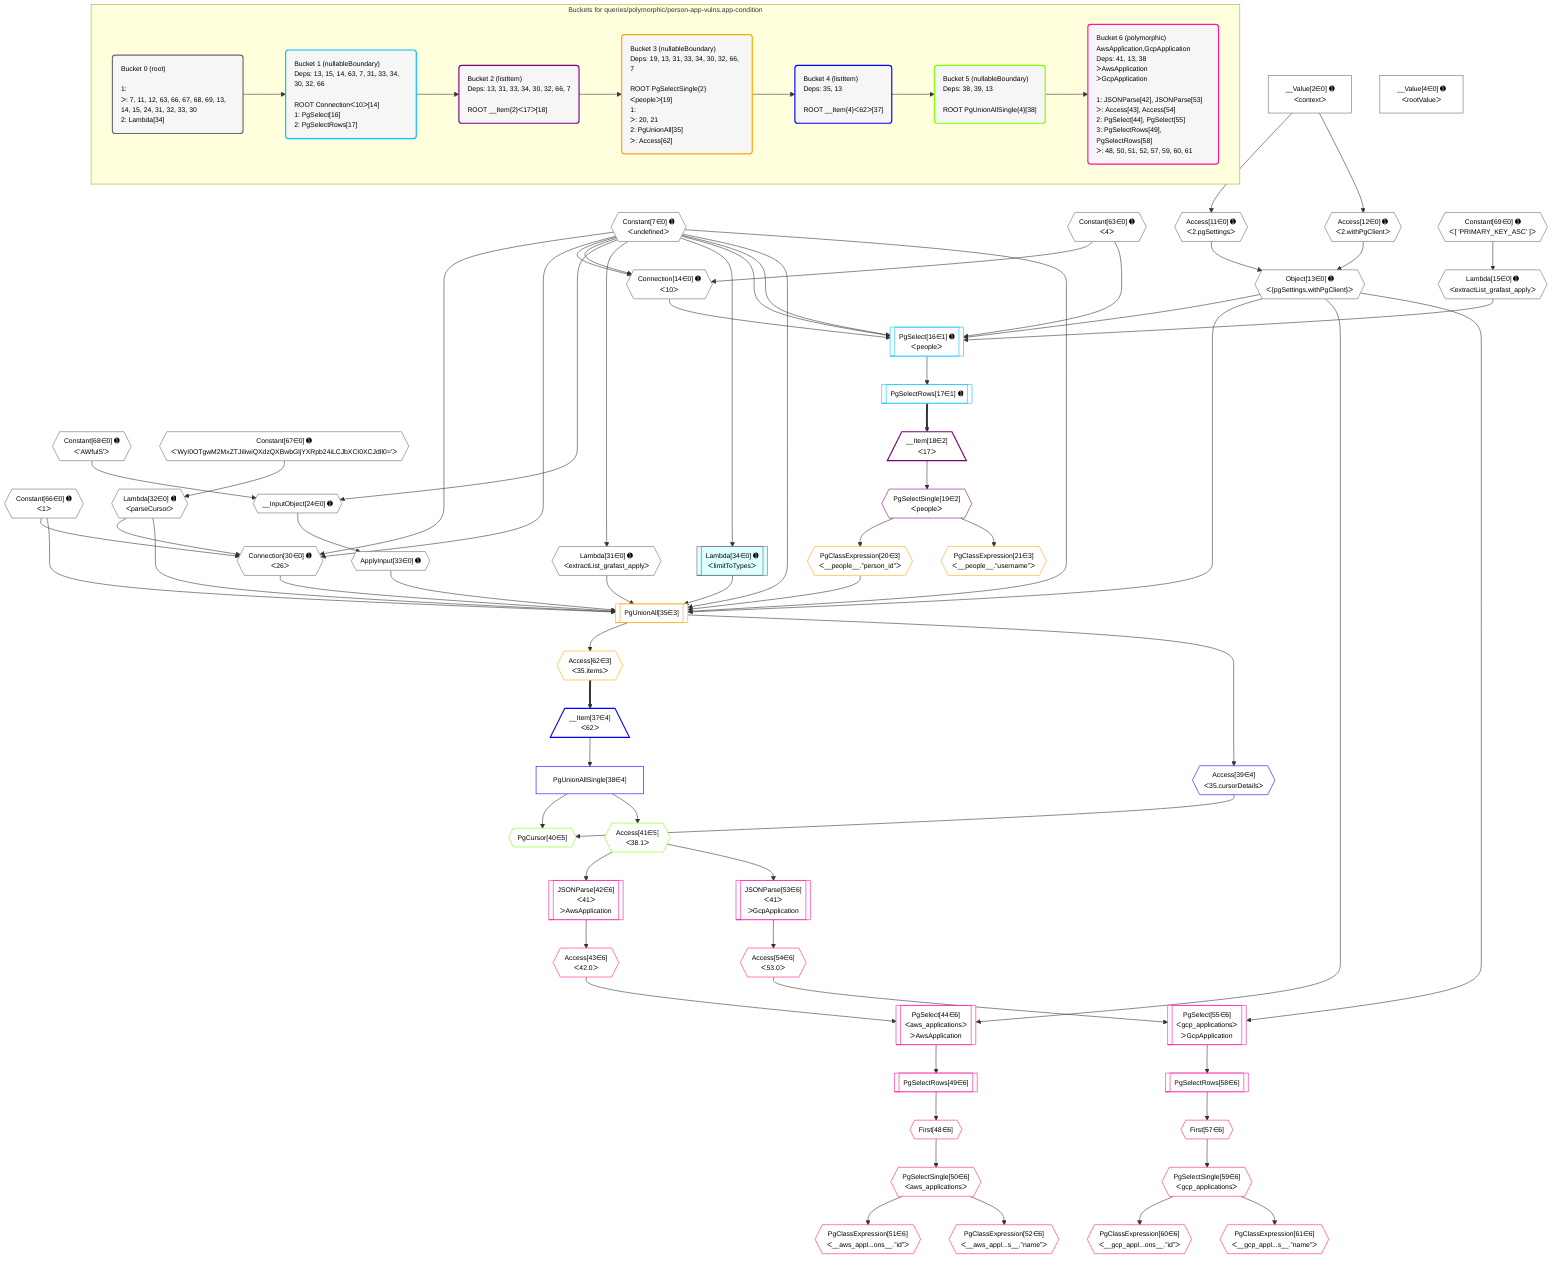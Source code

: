 %%{init: {'themeVariables': { 'fontSize': '12px'}}}%%
graph TD
    classDef path fill:#eee,stroke:#000,color:#000
    classDef plan fill:#fff,stroke-width:1px,color:#000
    classDef itemplan fill:#fff,stroke-width:2px,color:#000
    classDef unbatchedplan fill:#dff,stroke-width:1px,color:#000
    classDef sideeffectplan fill:#fcc,stroke-width:2px,color:#000
    classDef bucket fill:#f6f6f6,color:#000,stroke-width:2px,text-align:left


    %% plan dependencies
    Connection30{{"Connection[30∈0] ➊<br />ᐸ26ᐳ"}}:::plan
    Constant66{{"Constant[66∈0] ➊<br />ᐸ1ᐳ"}}:::plan
    Constant7{{"Constant[7∈0] ➊<br />ᐸundefinedᐳ"}}:::plan
    Lambda32{{"Lambda[32∈0] ➊<br />ᐸparseCursorᐳ"}}:::plan
    Constant66 & Constant7 & Constant7 & Lambda32 --> Connection30
    Connection14{{"Connection[14∈0] ➊<br />ᐸ10ᐳ"}}:::plan
    Constant63{{"Constant[63∈0] ➊<br />ᐸ4ᐳ"}}:::plan
    Constant63 & Constant7 & Constant7 --> Connection14
    Object13{{"Object[13∈0] ➊<br />ᐸ{pgSettings,withPgClient}ᐳ"}}:::plan
    Access11{{"Access[11∈0] ➊<br />ᐸ2.pgSettingsᐳ"}}:::plan
    Access12{{"Access[12∈0] ➊<br />ᐸ2.withPgClientᐳ"}}:::plan
    Access11 & Access12 --> Object13
    __InputObject24{{"__InputObject[24∈0] ➊"}}:::plan
    Constant68{{"Constant[68∈0] ➊<br />ᐸ'AWfulS'ᐳ"}}:::plan
    Constant7 & Constant68 --> __InputObject24
    __Value2["__Value[2∈0] ➊<br />ᐸcontextᐳ"]:::plan
    __Value2 --> Access11
    __Value2 --> Access12
    Lambda15{{"Lambda[15∈0] ➊<br />ᐸextractList_grafast_applyᐳ"}}:::plan
    Constant69{{"Constant[69∈0] ➊<br />ᐸ[ 'PRIMARY_KEY_ASC' ]ᐳ"}}:::plan
    Constant69 --> Lambda15
    Lambda31{{"Lambda[31∈0] ➊<br />ᐸextractList_grafast_applyᐳ"}}:::plan
    Constant7 --> Lambda31
    Constant67{{"Constant[67∈0] ➊<br />ᐸ'WyI0OTgwM2MxZTJiIiwiQXdzQXBwbGljYXRpb24iLCJbXCI0XCJdIl0='ᐳ"}}:::plan
    Constant67 --> Lambda32
    ApplyInput33{{"ApplyInput[33∈0] ➊"}}:::plan
    __InputObject24 --> ApplyInput33
    Lambda34[["Lambda[34∈0] ➊<br />ᐸlimitToTypesᐳ"]]:::unbatchedplan
    Constant7 --> Lambda34
    __Value4["__Value[4∈0] ➊<br />ᐸrootValueᐳ"]:::plan
    PgSelect16[["PgSelect[16∈1] ➊<br />ᐸpeopleᐳ"]]:::plan
    Object13 & Lambda15 & Connection14 & Constant63 & Constant7 & Constant7 --> PgSelect16
    PgSelectRows17[["PgSelectRows[17∈1] ➊"]]:::plan
    PgSelect16 --> PgSelectRows17
    __Item18[/"__Item[18∈2]<br />ᐸ17ᐳ"\]:::itemplan
    PgSelectRows17 ==> __Item18
    PgSelectSingle19{{"PgSelectSingle[19∈2]<br />ᐸpeopleᐳ"}}:::plan
    __Item18 --> PgSelectSingle19
    PgUnionAll35[["PgUnionAll[35∈3]"]]:::plan
    PgClassExpression20{{"PgClassExpression[20∈3]<br />ᐸ__people__.”person_id”ᐳ"}}:::plan
    Object13 & PgClassExpression20 & Lambda31 & ApplyInput33 & Lambda34 & Connection30 & Lambda32 & Constant66 & Constant7 & Constant7 --> PgUnionAll35
    PgSelectSingle19 --> PgClassExpression20
    PgClassExpression21{{"PgClassExpression[21∈3]<br />ᐸ__people__.”username”ᐳ"}}:::plan
    PgSelectSingle19 --> PgClassExpression21
    Access62{{"Access[62∈3]<br />ᐸ35.itemsᐳ"}}:::plan
    PgUnionAll35 --> Access62
    __Item37[/"__Item[37∈4]<br />ᐸ62ᐳ"\]:::itemplan
    Access62 ==> __Item37
    PgUnionAllSingle38["PgUnionAllSingle[38∈4]"]:::plan
    __Item37 --> PgUnionAllSingle38
    Access39{{"Access[39∈4]<br />ᐸ35.cursorDetailsᐳ"}}:::plan
    PgUnionAll35 --> Access39
    PgCursor40{{"PgCursor[40∈5]"}}:::plan
    PgUnionAllSingle38 & Access39 --> PgCursor40
    Access41{{"Access[41∈5]<br />ᐸ38.1ᐳ"}}:::plan
    PgUnionAllSingle38 --> Access41
    PgSelect44[["PgSelect[44∈6]<br />ᐸaws_applicationsᐳ<br />ᐳAwsApplication"]]:::plan
    Access43{{"Access[43∈6]<br />ᐸ42.0ᐳ"}}:::plan
    Object13 & Access43 --> PgSelect44
    PgSelect55[["PgSelect[55∈6]<br />ᐸgcp_applicationsᐳ<br />ᐳGcpApplication"]]:::plan
    Access54{{"Access[54∈6]<br />ᐸ53.0ᐳ"}}:::plan
    Object13 & Access54 --> PgSelect55
    JSONParse42[["JSONParse[42∈6]<br />ᐸ41ᐳ<br />ᐳAwsApplication"]]:::plan
    Access41 --> JSONParse42
    JSONParse42 --> Access43
    First48{{"First[48∈6]"}}:::plan
    PgSelectRows49[["PgSelectRows[49∈6]"]]:::plan
    PgSelectRows49 --> First48
    PgSelect44 --> PgSelectRows49
    PgSelectSingle50{{"PgSelectSingle[50∈6]<br />ᐸaws_applicationsᐳ"}}:::plan
    First48 --> PgSelectSingle50
    PgClassExpression51{{"PgClassExpression[51∈6]<br />ᐸ__aws_appl...ons__.”id”ᐳ"}}:::plan
    PgSelectSingle50 --> PgClassExpression51
    PgClassExpression52{{"PgClassExpression[52∈6]<br />ᐸ__aws_appl...s__.”name”ᐳ"}}:::plan
    PgSelectSingle50 --> PgClassExpression52
    JSONParse53[["JSONParse[53∈6]<br />ᐸ41ᐳ<br />ᐳGcpApplication"]]:::plan
    Access41 --> JSONParse53
    JSONParse53 --> Access54
    First57{{"First[57∈6]"}}:::plan
    PgSelectRows58[["PgSelectRows[58∈6]"]]:::plan
    PgSelectRows58 --> First57
    PgSelect55 --> PgSelectRows58
    PgSelectSingle59{{"PgSelectSingle[59∈6]<br />ᐸgcp_applicationsᐳ"}}:::plan
    First57 --> PgSelectSingle59
    PgClassExpression60{{"PgClassExpression[60∈6]<br />ᐸ__gcp_appl...ons__.”id”ᐳ"}}:::plan
    PgSelectSingle59 --> PgClassExpression60
    PgClassExpression61{{"PgClassExpression[61∈6]<br />ᐸ__gcp_appl...s__.”name”ᐳ"}}:::plan
    PgSelectSingle59 --> PgClassExpression61

    %% define steps

    subgraph "Buckets for queries/polymorphic/person-app-vulns.app-condition"
    Bucket0("Bucket 0 (root)<br /><br />1: <br />ᐳ: 7, 11, 12, 63, 66, 67, 68, 69, 13, 14, 15, 24, 31, 32, 33, 30<br />2: Lambda[34]"):::bucket
    classDef bucket0 stroke:#696969
    class Bucket0,__Value2,__Value4,Constant7,Access11,Access12,Object13,Connection14,Lambda15,__InputObject24,Connection30,Lambda31,Lambda32,ApplyInput33,Lambda34,Constant63,Constant66,Constant67,Constant68,Constant69 bucket0
    Bucket1("Bucket 1 (nullableBoundary)<br />Deps: 13, 15, 14, 63, 7, 31, 33, 34, 30, 32, 66<br /><br />ROOT Connectionᐸ10ᐳ[14]<br />1: PgSelect[16]<br />2: PgSelectRows[17]"):::bucket
    classDef bucket1 stroke:#00bfff
    class Bucket1,PgSelect16,PgSelectRows17 bucket1
    Bucket2("Bucket 2 (listItem)<br />Deps: 13, 31, 33, 34, 30, 32, 66, 7<br /><br />ROOT __Item{2}ᐸ17ᐳ[18]"):::bucket
    classDef bucket2 stroke:#7f007f
    class Bucket2,__Item18,PgSelectSingle19 bucket2
    Bucket3("Bucket 3 (nullableBoundary)<br />Deps: 19, 13, 31, 33, 34, 30, 32, 66, 7<br /><br />ROOT PgSelectSingle{2}ᐸpeopleᐳ[19]<br />1: <br />ᐳ: 20, 21<br />2: PgUnionAll[35]<br />ᐳ: Access[62]"):::bucket
    classDef bucket3 stroke:#ffa500
    class Bucket3,PgClassExpression20,PgClassExpression21,PgUnionAll35,Access62 bucket3
    Bucket4("Bucket 4 (listItem)<br />Deps: 35, 13<br /><br />ROOT __Item{4}ᐸ62ᐳ[37]"):::bucket
    classDef bucket4 stroke:#0000ff
    class Bucket4,__Item37,PgUnionAllSingle38,Access39 bucket4
    Bucket5("Bucket 5 (nullableBoundary)<br />Deps: 38, 39, 13<br /><br />ROOT PgUnionAllSingle{4}[38]"):::bucket
    classDef bucket5 stroke:#7fff00
    class Bucket5,PgCursor40,Access41 bucket5
    Bucket6("Bucket 6 (polymorphic)<br />AwsApplication,GcpApplication<br />Deps: 41, 13, 38<br />ᐳAwsApplication<br />ᐳGcpApplication<br /><br />1: JSONParse[42], JSONParse[53]<br />ᐳ: Access[43], Access[54]<br />2: PgSelect[44], PgSelect[55]<br />3: PgSelectRows[49], PgSelectRows[58]<br />ᐳ: 48, 50, 51, 52, 57, 59, 60, 61"):::bucket
    classDef bucket6 stroke:#ff1493
    class Bucket6,JSONParse42,Access43,PgSelect44,First48,PgSelectRows49,PgSelectSingle50,PgClassExpression51,PgClassExpression52,JSONParse53,Access54,PgSelect55,First57,PgSelectRows58,PgSelectSingle59,PgClassExpression60,PgClassExpression61 bucket6
    Bucket0 --> Bucket1
    Bucket1 --> Bucket2
    Bucket2 --> Bucket3
    Bucket3 --> Bucket4
    Bucket4 --> Bucket5
    Bucket5 --> Bucket6
    end